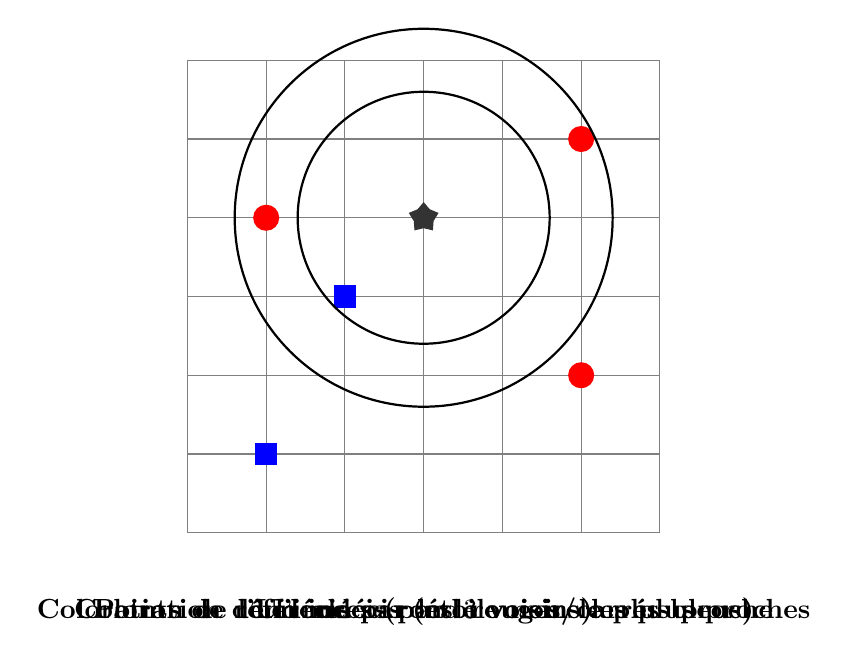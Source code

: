 \begin{tikzpicture}

\usetikzlibrary{shapes}

\tikzstyle{bleu} = [fill,rectangle,blue,scale=1.2];
\tikzstyle{rouge} = [fill,circle,red] ;

\draw[gray] (0,0) grid ++(6,6);

\node[bleu] at (1,1) {};
\node[rouge] at (5,2) {};
\node[bleu] at (2,3) {};
\node[rouge] at (5,5) {};
\node[rouge] at (1,4) {};

\node at (3,-1) {\bf Points de r\'ef\'erences (rond rouges/carr\'es bleus)};
\node at (3,-1) {\bf Un ind\'ecis (étoile noire)};
\node at (3,-1) {\bf Coloration de l'ind\'ecis par le voisin le plus proche};
\node at (3,-1) {\bf Coloration de l'ind\'ecis par les $3$ voisins les plus proches};

\node[star,fill,black!80,scale=0.8] at (3,4) {};
\draw[thick] (3,4) circle (1.6);

\draw[thick] (3,4) circle (2.4);

\end{tikzpicture} 

